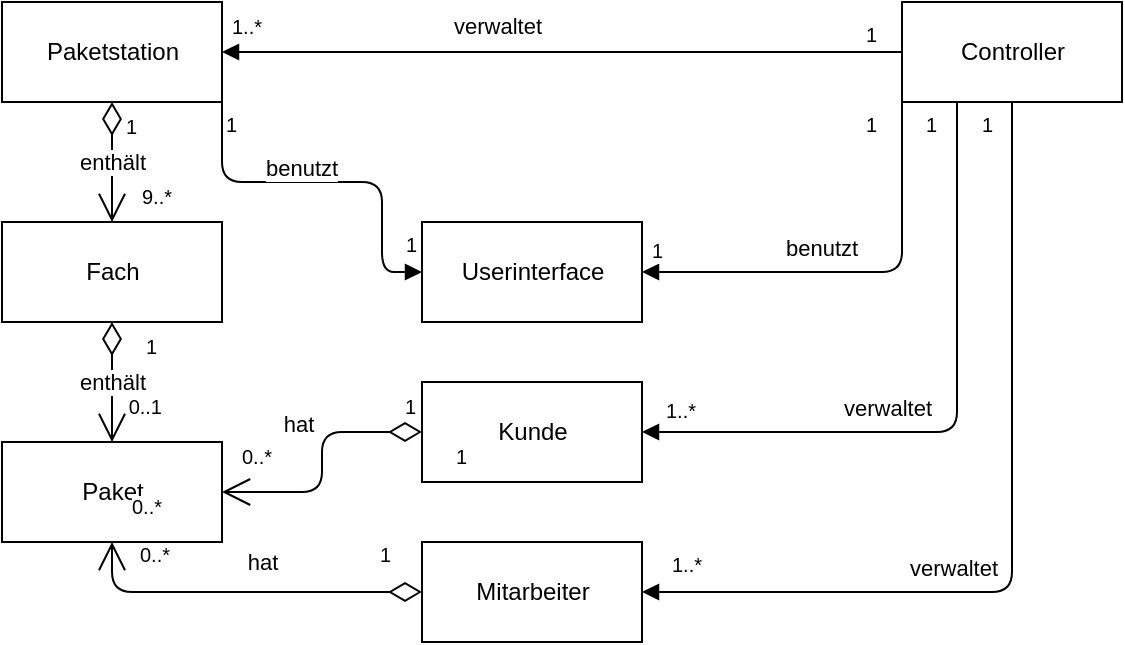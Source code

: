 <mxfile version="12.4.7"><diagram id="7xVcgwScoqcszl_BOkfH" name="Page-1"><mxGraphModel dx="544" dy="945" grid="1" gridSize="10" guides="1" tooltips="1" connect="1" arrows="1" fold="1" page="1" pageScale="1" pageWidth="827" pageHeight="1169" math="0" shadow="0"><root><mxCell id="0"/><mxCell id="1" parent="0"/><mxCell id="PlGwKIta_q9uGyHfFRu7-2" value="Controller" style="html=1;" vertex="1" parent="1"><mxGeometry x="500" y="70" width="110" height="50" as="geometry"/></mxCell><mxCell id="PlGwKIta_q9uGyHfFRu7-3" value="Paket" style="html=1;" vertex="1" parent="1"><mxGeometry x="50" y="290" width="110" height="50" as="geometry"/></mxCell><mxCell id="PlGwKIta_q9uGyHfFRu7-4" value="Userinterface" style="html=1;" vertex="1" parent="1"><mxGeometry x="260" y="180" width="110" height="50" as="geometry"/></mxCell><mxCell id="PlGwKIta_q9uGyHfFRu7-5" value="Fach" style="html=1;" vertex="1" parent="1"><mxGeometry x="50" y="180" width="110" height="50" as="geometry"/></mxCell><mxCell id="PlGwKIta_q9uGyHfFRu7-6" value="Kunde" style="html=1;" vertex="1" parent="1"><mxGeometry x="260.0" y="260" width="110" height="50" as="geometry"/></mxCell><mxCell id="PlGwKIta_q9uGyHfFRu7-7" value="Mitarbeiter" style="html=1;" vertex="1" parent="1"><mxGeometry x="260.0" y="340" width="110" height="50" as="geometry"/></mxCell><mxCell id="PlGwKIta_q9uGyHfFRu7-8" value="Paketstation" style="html=1;" vertex="1" parent="1"><mxGeometry x="50" y="70" width="110" height="50" as="geometry"/></mxCell><mxCell id="PlGwKIta_q9uGyHfFRu7-9" value="enthält" style="endArrow=open;html=1;endSize=12;startArrow=diamondThin;startSize=14;startFill=0;edgeStyle=orthogonalEdgeStyle;entryX=0.5;entryY=0;entryDx=0;entryDy=0;" edge="1" parent="1" source="PlGwKIta_q9uGyHfFRu7-8" target="PlGwKIta_q9uGyHfFRu7-5"><mxGeometry relative="1" as="geometry"><mxPoint x="-370" y="370" as="sourcePoint"/><mxPoint x="180" y="220" as="targetPoint"/></mxGeometry></mxCell><mxCell id="PlGwKIta_q9uGyHfFRu7-10" value="1" style="resizable=0;html=1;align=left;verticalAlign=top;labelBackgroundColor=#ffffff;fontSize=10;" connectable="0" vertex="1" parent="PlGwKIta_q9uGyHfFRu7-9"><mxGeometry x="-1" relative="1" as="geometry"><mxPoint x="4.59" as="offset"/></mxGeometry></mxCell><mxCell id="PlGwKIta_q9uGyHfFRu7-11" value="9..*" style="resizable=0;html=1;align=right;verticalAlign=top;labelBackgroundColor=#ffffff;fontSize=10;" connectable="0" vertex="1" parent="PlGwKIta_q9uGyHfFRu7-9"><mxGeometry x="1" relative="1" as="geometry"><mxPoint x="30" y="-25" as="offset"/></mxGeometry></mxCell><mxCell id="PlGwKIta_q9uGyHfFRu7-12" value="enthält" style="endArrow=open;html=1;endSize=12;startArrow=diamondThin;startSize=14;startFill=0;edgeStyle=orthogonalEdgeStyle;exitX=0.5;exitY=1;exitDx=0;exitDy=0;entryX=0.5;entryY=0;entryDx=0;entryDy=0;" edge="1" parent="1" source="PlGwKIta_q9uGyHfFRu7-5" target="PlGwKIta_q9uGyHfFRu7-3"><mxGeometry relative="1" as="geometry"><mxPoint x="-370" y="360" as="sourcePoint"/><mxPoint x="-210" y="360" as="targetPoint"/></mxGeometry></mxCell><mxCell id="PlGwKIta_q9uGyHfFRu7-13" value="1" style="resizable=0;html=1;align=left;verticalAlign=top;labelBackgroundColor=#ffffff;fontSize=10;" connectable="0" vertex="1" parent="PlGwKIta_q9uGyHfFRu7-12"><mxGeometry x="-1" relative="1" as="geometry"><mxPoint x="15" as="offset"/></mxGeometry></mxCell><mxCell id="PlGwKIta_q9uGyHfFRu7-14" value="0..1" style="resizable=0;html=1;align=right;verticalAlign=top;labelBackgroundColor=#ffffff;fontSize=10;" connectable="0" vertex="1" parent="PlGwKIta_q9uGyHfFRu7-12"><mxGeometry x="1" relative="1" as="geometry"><mxPoint x="25" y="-30" as="offset"/></mxGeometry></mxCell><mxCell id="PlGwKIta_q9uGyHfFRu7-15" value="verwaltet" style="endArrow=block;endFill=1;html=1;edgeStyle=orthogonalEdgeStyle;align=left;verticalAlign=top;exitX=0;exitY=0.5;exitDx=0;exitDy=0;entryX=1;entryY=0.5;entryDx=0;entryDy=0;" edge="1" parent="1" source="PlGwKIta_q9uGyHfFRu7-2" target="PlGwKIta_q9uGyHfFRu7-8"><mxGeometry x="0.331" y="-26" relative="1" as="geometry"><mxPoint x="10" y="360" as="sourcePoint"/><mxPoint x="190" y="40" as="targetPoint"/><mxPoint as="offset"/></mxGeometry></mxCell><mxCell id="PlGwKIta_q9uGyHfFRu7-16" value="1" style="resizable=0;html=1;align=left;verticalAlign=bottom;labelBackgroundColor=#ffffff;fontSize=10;" connectable="0" vertex="1" parent="PlGwKIta_q9uGyHfFRu7-15"><mxGeometry x="-1" relative="1" as="geometry"><mxPoint x="-20.12" y="-0.59" as="offset"/></mxGeometry></mxCell><mxCell id="PlGwKIta_q9uGyHfFRu7-17" value="1..*" style="resizable=0;html=1;align=left;verticalAlign=bottom;labelBackgroundColor=#ffffff;fontSize=10;" connectable="0" vertex="1" parent="1"><mxGeometry x="189.998" y="79.998" as="geometry"><mxPoint x="-27.12" y="10.41" as="offset"/></mxGeometry></mxCell><mxCell id="PlGwKIta_q9uGyHfFRu7-18" value="benutzt" style="endArrow=block;endFill=1;html=1;edgeStyle=orthogonalEdgeStyle;align=left;verticalAlign=top;entryX=0;entryY=0.5;entryDx=0;entryDy=0;exitX=1;exitY=1;exitDx=0;exitDy=0;" edge="1" parent="1" source="PlGwKIta_q9uGyHfFRu7-8" target="PlGwKIta_q9uGyHfFRu7-4"><mxGeometry x="-0.351" y="20" relative="1" as="geometry"><mxPoint x="340" y="120" as="sourcePoint"/><mxPoint x="170" y="105.167" as="targetPoint"/><mxPoint as="offset"/><Array as="points"><mxPoint x="160" y="160"/><mxPoint x="240" y="160"/><mxPoint x="240" y="205"/></Array></mxGeometry></mxCell><mxCell id="PlGwKIta_q9uGyHfFRu7-19" value="1" style="resizable=0;html=1;align=left;verticalAlign=bottom;labelBackgroundColor=#ffffff;fontSize=10;" connectable="0" vertex="1" parent="PlGwKIta_q9uGyHfFRu7-18"><mxGeometry x="-1" relative="1" as="geometry"><mxPoint x="-3.553e-15" y="19.83" as="offset"/></mxGeometry></mxCell><mxCell id="PlGwKIta_q9uGyHfFRu7-21" value="1" style="resizable=0;html=1;align=left;verticalAlign=bottom;labelBackgroundColor=#ffffff;fontSize=10;" connectable="0" vertex="1" parent="1"><mxGeometry x="240" y="189.997" as="geometry"><mxPoint x="10.0" y="9.83" as="offset"/></mxGeometry></mxCell><mxCell id="PlGwKIta_q9uGyHfFRu7-22" value="benutzt" style="endArrow=block;endFill=1;html=1;edgeStyle=orthogonalEdgeStyle;align=left;verticalAlign=top;entryX=1;entryY=0.5;entryDx=0;entryDy=0;exitX=0;exitY=0.75;exitDx=0;exitDy=0;" edge="1" parent="1" source="PlGwKIta_q9uGyHfFRu7-2" target="PlGwKIta_q9uGyHfFRu7-4"><mxGeometry x="0.385" y="-25" relative="1" as="geometry"><mxPoint x="420" y="119.997" as="sourcePoint"/><mxPoint x="520" y="204.997" as="targetPoint"/><mxPoint as="offset"/><Array as="points"><mxPoint x="500" y="205"/></Array></mxGeometry></mxCell><mxCell id="PlGwKIta_q9uGyHfFRu7-23" value="1" style="resizable=0;html=1;align=left;verticalAlign=bottom;labelBackgroundColor=#ffffff;fontSize=10;" connectable="0" vertex="1" parent="PlGwKIta_q9uGyHfFRu7-22"><mxGeometry x="-1" relative="1" as="geometry"><mxPoint x="-20.0" y="32.33" as="offset"/></mxGeometry></mxCell><mxCell id="PlGwKIta_q9uGyHfFRu7-24" value="1" style="resizable=0;html=1;align=left;verticalAlign=bottom;labelBackgroundColor=#ffffff;fontSize=10;" connectable="0" vertex="1" parent="1"><mxGeometry x="373.33" y="169.997" as="geometry"><mxPoint x="-3.553e-15" y="32.33" as="offset"/></mxGeometry></mxCell><mxCell id="PlGwKIta_q9uGyHfFRu7-25" value="hat" style="endArrow=open;html=1;endSize=12;startArrow=diamondThin;startSize=14;startFill=0;edgeStyle=orthogonalEdgeStyle;entryX=1;entryY=0.5;entryDx=0;entryDy=0;" edge="1" parent="1" source="PlGwKIta_q9uGyHfFRu7-6" target="PlGwKIta_q9uGyHfFRu7-3"><mxGeometry x="-0.225" y="-13" relative="1" as="geometry"><mxPoint x="115" y="240.167" as="sourcePoint"/><mxPoint x="115" y="300.167" as="targetPoint"/><mxPoint x="1" y="-5" as="offset"/></mxGeometry></mxCell><mxCell id="PlGwKIta_q9uGyHfFRu7-26" value="1" style="resizable=0;html=1;align=left;verticalAlign=top;labelBackgroundColor=#ffffff;fontSize=10;" connectable="0" vertex="1" parent="PlGwKIta_q9uGyHfFRu7-25"><mxGeometry x="-1" relative="1" as="geometry"><mxPoint x="15" as="offset"/></mxGeometry></mxCell><mxCell id="PlGwKIta_q9uGyHfFRu7-27" value="0..*" style="resizable=0;html=1;align=right;verticalAlign=top;labelBackgroundColor=#ffffff;fontSize=10;" connectable="0" vertex="1" parent="PlGwKIta_q9uGyHfFRu7-25"><mxGeometry x="1" relative="1" as="geometry"><mxPoint x="25" y="-30" as="offset"/></mxGeometry></mxCell><mxCell id="PlGwKIta_q9uGyHfFRu7-28" value="1" style="resizable=0;html=1;align=right;verticalAlign=top;labelBackgroundColor=#ffffff;fontSize=10;" connectable="0" vertex="1" parent="1"><mxGeometry x="229.997" y="295.167" as="geometry"><mxPoint x="28" y="-35" as="offset"/></mxGeometry></mxCell><mxCell id="PlGwKIta_q9uGyHfFRu7-29" value="hat" style="endArrow=open;html=1;endSize=12;startArrow=diamondThin;startSize=14;startFill=0;edgeStyle=orthogonalEdgeStyle;entryX=0.5;entryY=1;entryDx=0;entryDy=0;exitX=0;exitY=0.5;exitDx=0;exitDy=0;" edge="1" parent="1" source="PlGwKIta_q9uGyHfFRu7-7" target="PlGwKIta_q9uGyHfFRu7-3"><mxGeometry x="0.893" y="-75" relative="1" as="geometry"><mxPoint x="273.33" y="295.167" as="sourcePoint"/><mxPoint x="170" y="325.167" as="targetPoint"/><mxPoint as="offset"/></mxGeometry></mxCell><mxCell id="PlGwKIta_q9uGyHfFRu7-30" value="1" style="resizable=0;html=1;align=left;verticalAlign=top;labelBackgroundColor=#ffffff;fontSize=10;" connectable="0" vertex="1" parent="PlGwKIta_q9uGyHfFRu7-29"><mxGeometry x="-1" relative="1" as="geometry"><mxPoint x="-23.33" y="-30.83" as="offset"/></mxGeometry></mxCell><mxCell id="PlGwKIta_q9uGyHfFRu7-31" value="0..*" style="resizable=0;html=1;align=right;verticalAlign=top;labelBackgroundColor=#ffffff;fontSize=10;" connectable="0" vertex="1" parent="PlGwKIta_q9uGyHfFRu7-29"><mxGeometry x="1" relative="1" as="geometry"><mxPoint x="25" y="-30" as="offset"/></mxGeometry></mxCell><mxCell id="PlGwKIta_q9uGyHfFRu7-32" value="0..*" style="resizable=0;html=1;align=left;verticalAlign=top;labelBackgroundColor=#ffffff;fontSize=10;" connectable="0" vertex="1" parent="1"><mxGeometry x="410.003" y="329.997" as="geometry"><mxPoint x="-293.33" y="4" as="offset"/></mxGeometry></mxCell><mxCell id="PlGwKIta_q9uGyHfFRu7-33" value="verwaltet" style="endArrow=block;endFill=1;html=1;edgeStyle=orthogonalEdgeStyle;align=left;verticalAlign=top;entryX=1;entryY=0.5;entryDx=0;entryDy=0;exitX=0.25;exitY=1;exitDx=0;exitDy=0;" edge="1" parent="1" source="PlGwKIta_q9uGyHfFRu7-2" target="PlGwKIta_q9uGyHfFRu7-6"><mxGeometry x="0.385" y="-25" relative="1" as="geometry"><mxPoint x="510" y="117.667" as="sourcePoint"/><mxPoint x="380" y="215.167" as="targetPoint"/><mxPoint as="offset"/><Array as="points"><mxPoint x="528" y="285"/></Array></mxGeometry></mxCell><mxCell id="PlGwKIta_q9uGyHfFRu7-34" value="1" style="resizable=0;html=1;align=left;verticalAlign=bottom;labelBackgroundColor=#ffffff;fontSize=10;" connectable="0" vertex="1" parent="PlGwKIta_q9uGyHfFRu7-33"><mxGeometry x="-1" relative="1" as="geometry"><mxPoint x="-17.5" y="19.83" as="offset"/></mxGeometry></mxCell><mxCell id="PlGwKIta_q9uGyHfFRu7-35" value="1..*" style="resizable=0;html=1;align=left;verticalAlign=bottom;labelBackgroundColor=#ffffff;fontSize=10;" connectable="0" vertex="1" parent="1"><mxGeometry x="380" y="249.997" as="geometry"><mxPoint x="-3.553e-15" y="32.33" as="offset"/></mxGeometry></mxCell><mxCell id="PlGwKIta_q9uGyHfFRu7-36" value="verwaltet" style="endArrow=block;endFill=1;html=1;edgeStyle=orthogonalEdgeStyle;align=left;verticalAlign=top;entryX=1;entryY=0.5;entryDx=0;entryDy=0;exitX=0.5;exitY=1;exitDx=0;exitDy=0;" edge="1" parent="1" source="PlGwKIta_q9uGyHfFRu7-2" target="PlGwKIta_q9uGyHfFRu7-7"><mxGeometry x="0.385" y="-25" relative="1" as="geometry"><mxPoint x="537.5" y="130.167" as="sourcePoint"/><mxPoint x="383.333" y="295.167" as="targetPoint"/><mxPoint as="offset"/><Array as="points"><mxPoint x="555" y="365"/></Array></mxGeometry></mxCell><mxCell id="PlGwKIta_q9uGyHfFRu7-37" value="1" style="resizable=0;html=1;align=left;verticalAlign=bottom;labelBackgroundColor=#ffffff;fontSize=10;" connectable="0" vertex="1" parent="PlGwKIta_q9uGyHfFRu7-36"><mxGeometry x="-1" relative="1" as="geometry"><mxPoint x="-17.5" y="19.83" as="offset"/></mxGeometry></mxCell><mxCell id="PlGwKIta_q9uGyHfFRu7-38" value="1..*" style="resizable=0;html=1;align=left;verticalAlign=bottom;labelBackgroundColor=#ffffff;fontSize=10;" connectable="0" vertex="1" parent="1"><mxGeometry x="400" y="339.997" as="geometry"><mxPoint x="-17.5" y="19.83" as="offset"/></mxGeometry></mxCell></root></mxGraphModel></diagram></mxfile>